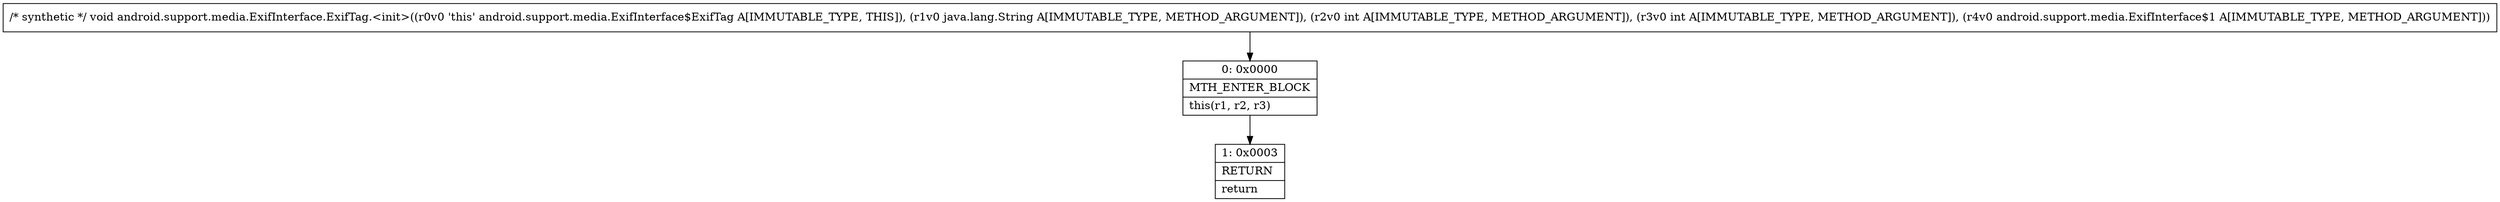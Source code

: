 digraph "CFG forandroid.support.media.ExifInterface.ExifTag.\<init\>(Ljava\/lang\/String;IILandroid\/support\/media\/ExifInterface$1;)V" {
Node_0 [shape=record,label="{0\:\ 0x0000|MTH_ENTER_BLOCK\l|this(r1, r2, r3)\l}"];
Node_1 [shape=record,label="{1\:\ 0x0003|RETURN\l|return\l}"];
MethodNode[shape=record,label="{\/* synthetic *\/ void android.support.media.ExifInterface.ExifTag.\<init\>((r0v0 'this' android.support.media.ExifInterface$ExifTag A[IMMUTABLE_TYPE, THIS]), (r1v0 java.lang.String A[IMMUTABLE_TYPE, METHOD_ARGUMENT]), (r2v0 int A[IMMUTABLE_TYPE, METHOD_ARGUMENT]), (r3v0 int A[IMMUTABLE_TYPE, METHOD_ARGUMENT]), (r4v0 android.support.media.ExifInterface$1 A[IMMUTABLE_TYPE, METHOD_ARGUMENT])) }"];
MethodNode -> Node_0;
Node_0 -> Node_1;
}

